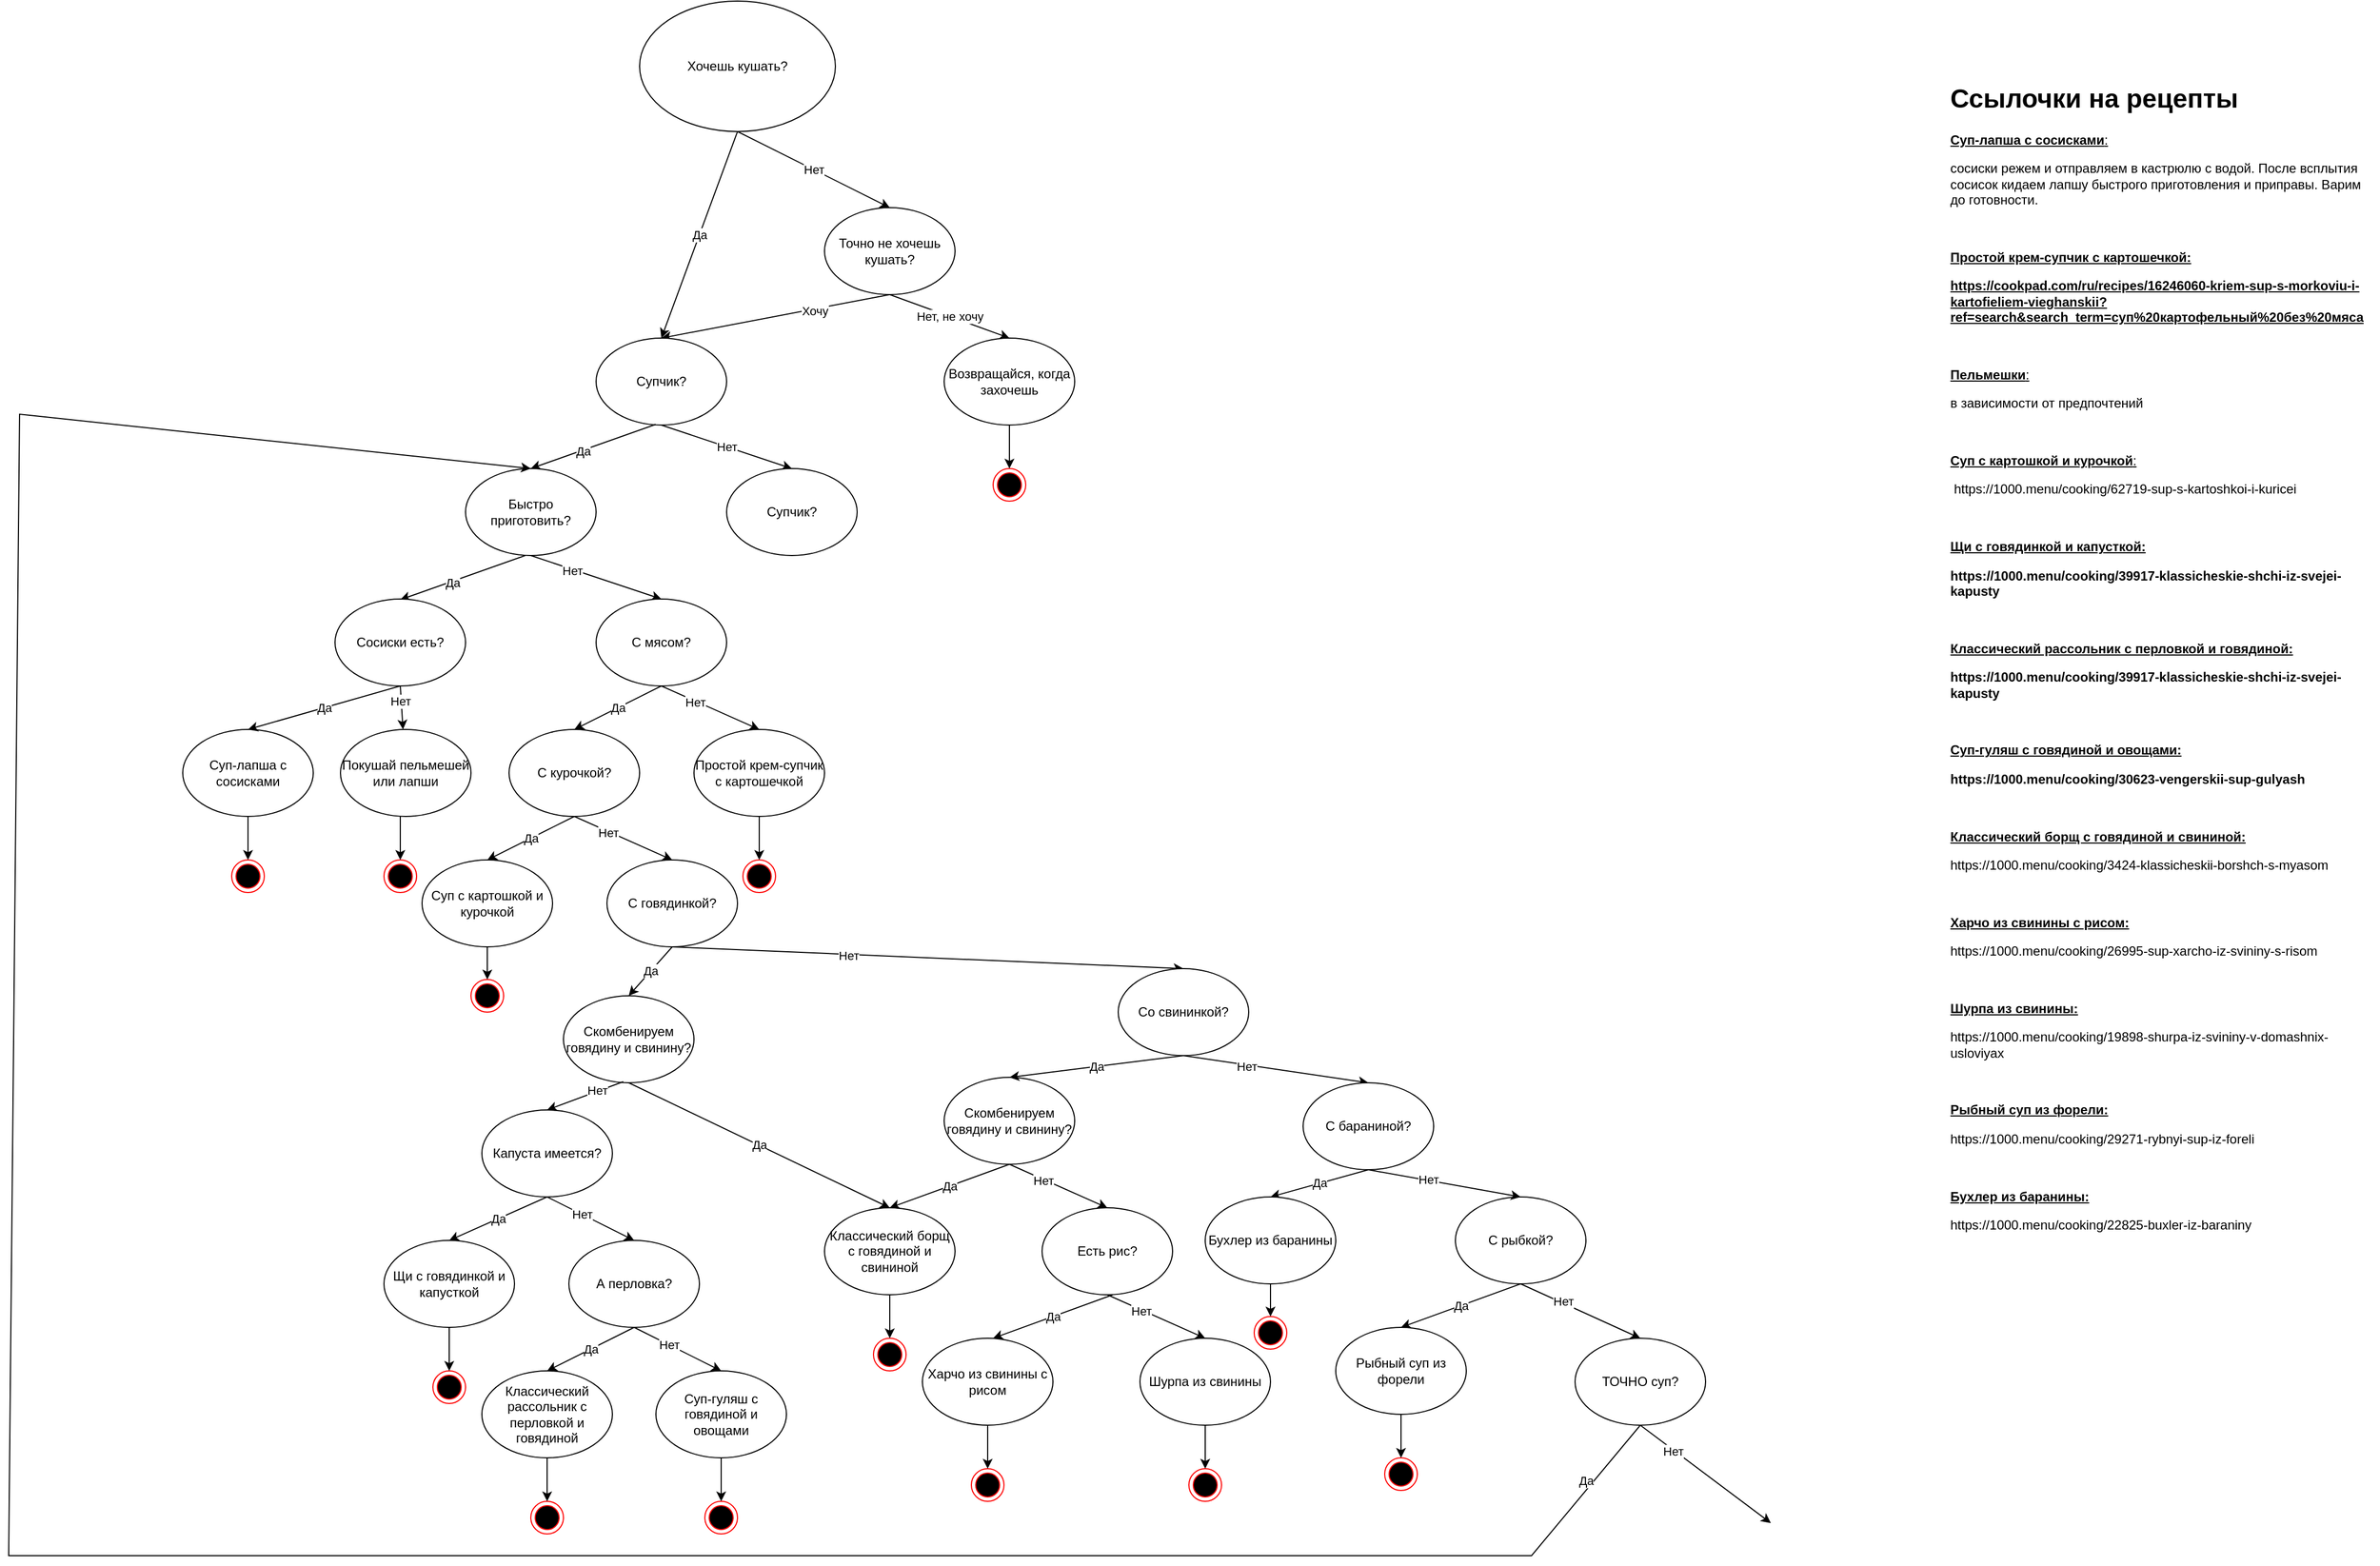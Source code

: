 <mxfile version="18.0.1" type="device"><diagram id="aSUu9CvoTL2ogXZWvCYk" name="Страница 1"><mxGraphModel dx="1897" dy="857" grid="1" gridSize="10" guides="1" tooltips="1" connect="1" arrows="1" fold="1" page="1" pageScale="1" pageWidth="827" pageHeight="1169" math="0" shadow="0"><root><mxCell id="0"/><mxCell id="1" parent="0"/><mxCell id="ZZ6cBHZ-ORdlMyZeml8o-1" value="Хочешь кушать?" style="ellipse;whiteSpace=wrap;html=1;" parent="1" vertex="1"><mxGeometry x="140" y="50" width="180" height="120" as="geometry"/></mxCell><mxCell id="ZZ6cBHZ-ORdlMyZeml8o-2" value="Да" style="endArrow=classic;html=1;rounded=0;exitX=0.5;exitY=1;exitDx=0;exitDy=0;entryX=0.5;entryY=0;entryDx=0;entryDy=0;" parent="1" source="ZZ6cBHZ-ORdlMyZeml8o-1" target="ZZ6cBHZ-ORdlMyZeml8o-11" edge="1"><mxGeometry width="50" height="50" relative="1" as="geometry"><mxPoint x="190" y="270" as="sourcePoint"/><mxPoint x="160" y="360" as="targetPoint"/></mxGeometry></mxCell><mxCell id="ZZ6cBHZ-ORdlMyZeml8o-3" value="Нет" style="endArrow=classic;html=1;rounded=0;exitX=0.5;exitY=1;exitDx=0;exitDy=0;entryX=0.5;entryY=0;entryDx=0;entryDy=0;" parent="1" source="ZZ6cBHZ-ORdlMyZeml8o-1" target="ZZ6cBHZ-ORdlMyZeml8o-4" edge="1"><mxGeometry width="50" height="50" relative="1" as="geometry"><mxPoint x="290" y="300" as="sourcePoint"/><mxPoint x="360" y="240" as="targetPoint"/></mxGeometry></mxCell><mxCell id="ZZ6cBHZ-ORdlMyZeml8o-4" value="Точно не хочешь кушать?" style="ellipse;whiteSpace=wrap;html=1;" parent="1" vertex="1"><mxGeometry x="310" y="240" width="120" height="80" as="geometry"/></mxCell><mxCell id="ZZ6cBHZ-ORdlMyZeml8o-5" value="" style="endArrow=classic;html=1;rounded=0;exitX=0.5;exitY=1;exitDx=0;exitDy=0;entryX=0.5;entryY=0;entryDx=0;entryDy=0;" parent="1" source="ZZ6cBHZ-ORdlMyZeml8o-4" target="ZZ6cBHZ-ORdlMyZeml8o-11" edge="1"><mxGeometry width="50" height="50" relative="1" as="geometry"><mxPoint x="400" y="410" as="sourcePoint"/><mxPoint x="160" y="360" as="targetPoint"/></mxGeometry></mxCell><mxCell id="ZZ6cBHZ-ORdlMyZeml8o-8" value="Хочу" style="edgeLabel;html=1;align=center;verticalAlign=middle;resizable=0;points=[];" parent="ZZ6cBHZ-ORdlMyZeml8o-5" vertex="1" connectable="0"><mxGeometry x="-0.342" y="2" relative="1" as="geometry"><mxPoint as="offset"/></mxGeometry></mxCell><mxCell id="ZZ6cBHZ-ORdlMyZeml8o-6" value="Нет, не хочу" style="endArrow=classic;html=1;rounded=0;entryX=0.5;entryY=0;entryDx=0;entryDy=0;" parent="1" target="ZZ6cBHZ-ORdlMyZeml8o-7" edge="1"><mxGeometry width="50" height="50" relative="1" as="geometry"><mxPoint x="370" y="320" as="sourcePoint"/><mxPoint x="480" y="360" as="targetPoint"/></mxGeometry></mxCell><mxCell id="ZZ6cBHZ-ORdlMyZeml8o-7" value="Возвращайся, когда захочешь" style="ellipse;whiteSpace=wrap;html=1;" parent="1" vertex="1"><mxGeometry x="420" y="360" width="120" height="80" as="geometry"/></mxCell><mxCell id="ZZ6cBHZ-ORdlMyZeml8o-9" value="" style="ellipse;html=1;shape=endState;fillColor=#000000;strokeColor=#ff0000;" parent="1" vertex="1"><mxGeometry x="465" y="480" width="30" height="30" as="geometry"/></mxCell><mxCell id="ZZ6cBHZ-ORdlMyZeml8o-10" value="" style="endArrow=classic;html=1;rounded=0;exitX=0.5;exitY=1;exitDx=0;exitDy=0;entryX=0.5;entryY=0;entryDx=0;entryDy=0;" parent="1" source="ZZ6cBHZ-ORdlMyZeml8o-7" target="ZZ6cBHZ-ORdlMyZeml8o-9" edge="1"><mxGeometry width="50" height="50" relative="1" as="geometry"><mxPoint x="570" y="500" as="sourcePoint"/><mxPoint x="620" y="450" as="targetPoint"/></mxGeometry></mxCell><mxCell id="ZZ6cBHZ-ORdlMyZeml8o-11" value="Супчик?" style="ellipse;whiteSpace=wrap;html=1;" parent="1" vertex="1"><mxGeometry x="100" y="360" width="120" height="80" as="geometry"/></mxCell><mxCell id="ZZ6cBHZ-ORdlMyZeml8o-12" value="" style="endArrow=classic;html=1;rounded=0;exitX=0.457;exitY=0.992;exitDx=0;exitDy=0;exitPerimeter=0;entryX=0.5;entryY=0;entryDx=0;entryDy=0;" parent="1" source="ZZ6cBHZ-ORdlMyZeml8o-11" target="ZZ6cBHZ-ORdlMyZeml8o-14" edge="1"><mxGeometry width="50" height="50" relative="1" as="geometry"><mxPoint x="230" y="560" as="sourcePoint"/><mxPoint x="40" y="480" as="targetPoint"/></mxGeometry></mxCell><mxCell id="ZZ6cBHZ-ORdlMyZeml8o-16" value="Да" style="edgeLabel;html=1;align=center;verticalAlign=middle;resizable=0;points=[];" parent="ZZ6cBHZ-ORdlMyZeml8o-12" vertex="1" connectable="0"><mxGeometry x="0.162" y="1" relative="1" as="geometry"><mxPoint as="offset"/></mxGeometry></mxCell><mxCell id="ZZ6cBHZ-ORdlMyZeml8o-13" value="Нет" style="endArrow=classic;html=1;rounded=0;exitX=0.5;exitY=1;exitDx=0;exitDy=0;entryX=0.5;entryY=0;entryDx=0;entryDy=0;" parent="1" source="ZZ6cBHZ-ORdlMyZeml8o-11" target="ZZ6cBHZ-ORdlMyZeml8o-15" edge="1"><mxGeometry width="50" height="50" relative="1" as="geometry"><mxPoint x="164.84" y="449.36" as="sourcePoint"/><mxPoint x="280" y="480" as="targetPoint"/></mxGeometry></mxCell><mxCell id="ZZ6cBHZ-ORdlMyZeml8o-14" value="Быстро приготовить?" style="ellipse;whiteSpace=wrap;html=1;" parent="1" vertex="1"><mxGeometry x="-20" y="480" width="120" height="80" as="geometry"/></mxCell><mxCell id="ZZ6cBHZ-ORdlMyZeml8o-15" value="Супчик?" style="ellipse;whiteSpace=wrap;html=1;" parent="1" vertex="1"><mxGeometry x="220" y="480" width="120" height="80" as="geometry"/></mxCell><mxCell id="ZZ6cBHZ-ORdlMyZeml8o-17" value="" style="endArrow=classic;html=1;rounded=0;exitX=0.457;exitY=0.992;exitDx=0;exitDy=0;exitPerimeter=0;entryX=0.5;entryY=0;entryDx=0;entryDy=0;" parent="1" edge="1"><mxGeometry width="50" height="50" relative="1" as="geometry"><mxPoint x="34.84" y="560.0" as="sourcePoint"/><mxPoint x="-80" y="600.64" as="targetPoint"/></mxGeometry></mxCell><mxCell id="ZZ6cBHZ-ORdlMyZeml8o-18" value="Да" style="edgeLabel;html=1;align=center;verticalAlign=middle;resizable=0;points=[];" parent="ZZ6cBHZ-ORdlMyZeml8o-17" vertex="1" connectable="0"><mxGeometry x="0.162" y="1" relative="1" as="geometry"><mxPoint as="offset"/></mxGeometry></mxCell><mxCell id="ZZ6cBHZ-ORdlMyZeml8o-19" value="Суп-лапша с сосисками" style="ellipse;whiteSpace=wrap;html=1;" parent="1" vertex="1"><mxGeometry x="-280" y="720" width="120" height="80" as="geometry"/></mxCell><mxCell id="ZZ6cBHZ-ORdlMyZeml8o-22" value="" style="endArrow=classic;html=1;rounded=0;exitX=0.5;exitY=1;exitDx=0;exitDy=0;entryX=0.5;entryY=0;entryDx=0;entryDy=0;" parent="1" edge="1"><mxGeometry width="50" height="50" relative="1" as="geometry"><mxPoint x="40" y="560" as="sourcePoint"/><mxPoint x="160" y="600" as="targetPoint"/></mxGeometry></mxCell><mxCell id="ZZ6cBHZ-ORdlMyZeml8o-23" value="Нет" style="edgeLabel;html=1;align=center;verticalAlign=middle;resizable=0;points=[];" parent="ZZ6cBHZ-ORdlMyZeml8o-22" vertex="1" connectable="0"><mxGeometry x="-0.368" y="-1" relative="1" as="geometry"><mxPoint as="offset"/></mxGeometry></mxCell><mxCell id="ZZ6cBHZ-ORdlMyZeml8o-24" value="С мясом?" style="ellipse;whiteSpace=wrap;html=1;" parent="1" vertex="1"><mxGeometry x="100" y="600" width="120" height="80" as="geometry"/></mxCell><mxCell id="ZZ6cBHZ-ORdlMyZeml8o-25" value="" style="endArrow=classic;html=1;rounded=0;exitX=0.5;exitY=1;exitDx=0;exitDy=0;" parent="1" source="ZZ6cBHZ-ORdlMyZeml8o-24" edge="1"><mxGeometry width="50" height="50" relative="1" as="geometry"><mxPoint x="200" y="770" as="sourcePoint"/><mxPoint x="250" y="720" as="targetPoint"/></mxGeometry></mxCell><mxCell id="ZZ6cBHZ-ORdlMyZeml8o-27" value="Нет" style="edgeLabel;html=1;align=center;verticalAlign=middle;resizable=0;points=[];" parent="ZZ6cBHZ-ORdlMyZeml8o-25" vertex="1" connectable="0"><mxGeometry x="-0.312" y="-1" relative="1" as="geometry"><mxPoint as="offset"/></mxGeometry></mxCell><mxCell id="ZZ6cBHZ-ORdlMyZeml8o-26" value="Простой крем-супчик с картошечкой" style="ellipse;whiteSpace=wrap;html=1;" parent="1" vertex="1"><mxGeometry x="190" y="720" width="120" height="80" as="geometry"/></mxCell><mxCell id="ZZ6cBHZ-ORdlMyZeml8o-28" value="Да" style="endArrow=classic;html=1;rounded=0;" parent="1" edge="1"><mxGeometry width="50" height="50" relative="1" as="geometry"><mxPoint x="160" y="680" as="sourcePoint"/><mxPoint x="80" y="720" as="targetPoint"/></mxGeometry></mxCell><mxCell id="ZZ6cBHZ-ORdlMyZeml8o-29" value="С курочкой?" style="ellipse;whiteSpace=wrap;html=1;" parent="1" vertex="1"><mxGeometry x="20" y="720" width="120" height="80" as="geometry"/></mxCell><mxCell id="ZZ6cBHZ-ORdlMyZeml8o-31" value="Да" style="endArrow=classic;html=1;rounded=0;" parent="1" edge="1"><mxGeometry width="50" height="50" relative="1" as="geometry"><mxPoint x="80" y="800" as="sourcePoint"/><mxPoint y="840" as="targetPoint"/></mxGeometry></mxCell><mxCell id="ZZ6cBHZ-ORdlMyZeml8o-32" value="Суп с картошкой и курочкой" style="ellipse;whiteSpace=wrap;html=1;" parent="1" vertex="1"><mxGeometry x="-60" y="840" width="120" height="80" as="geometry"/></mxCell><mxCell id="ZZ6cBHZ-ORdlMyZeml8o-33" value="" style="endArrow=classic;html=1;rounded=0;exitX=0.5;exitY=1;exitDx=0;exitDy=0;" parent="1" edge="1"><mxGeometry width="50" height="50" relative="1" as="geometry"><mxPoint x="80" y="800" as="sourcePoint"/><mxPoint x="170" y="840" as="targetPoint"/></mxGeometry></mxCell><mxCell id="ZZ6cBHZ-ORdlMyZeml8o-34" value="Нет" style="edgeLabel;html=1;align=center;verticalAlign=middle;resizable=0;points=[];" parent="ZZ6cBHZ-ORdlMyZeml8o-33" vertex="1" connectable="0"><mxGeometry x="-0.312" y="-1" relative="1" as="geometry"><mxPoint as="offset"/></mxGeometry></mxCell><mxCell id="ZZ6cBHZ-ORdlMyZeml8o-35" value="С говядинкой?" style="ellipse;whiteSpace=wrap;html=1;" parent="1" vertex="1"><mxGeometry x="110" y="840" width="120" height="80" as="geometry"/></mxCell><mxCell id="ZZ6cBHZ-ORdlMyZeml8o-36" value="Да" style="endArrow=classic;html=1;rounded=0;entryX=0.5;entryY=0;entryDx=0;entryDy=0;" parent="1" target="ZZ6cBHZ-ORdlMyZeml8o-74" edge="1"><mxGeometry width="50" height="50" relative="1" as="geometry"><mxPoint x="170" y="920" as="sourcePoint"/><mxPoint x="90" y="960" as="targetPoint"/></mxGeometry></mxCell><mxCell id="ZZ6cBHZ-ORdlMyZeml8o-37" value="Капуста имеется?" style="ellipse;whiteSpace=wrap;html=1;" parent="1" vertex="1"><mxGeometry x="-5" y="1070" width="120" height="80" as="geometry"/></mxCell><mxCell id="ZZ6cBHZ-ORdlMyZeml8o-39" value="Щи с говядинкой и капусткой" style="ellipse;whiteSpace=wrap;html=1;" parent="1" vertex="1"><mxGeometry x="-95" y="1190" width="120" height="80" as="geometry"/></mxCell><mxCell id="ZZ6cBHZ-ORdlMyZeml8o-40" value="" style="ellipse;html=1;shape=endState;fillColor=#000000;strokeColor=#ff0000;" parent="1" vertex="1"><mxGeometry x="-235" y="840" width="30" height="30" as="geometry"/></mxCell><mxCell id="ZZ6cBHZ-ORdlMyZeml8o-41" value="" style="endArrow=classic;html=1;rounded=0;exitX=0.5;exitY=1;exitDx=0;exitDy=0;entryX=0.5;entryY=0;entryDx=0;entryDy=0;" parent="1" target="ZZ6cBHZ-ORdlMyZeml8o-40" edge="1"><mxGeometry width="50" height="50" relative="1" as="geometry"><mxPoint x="-220" y="800" as="sourcePoint"/><mxPoint x="-80" y="810" as="targetPoint"/></mxGeometry></mxCell><mxCell id="ZZ6cBHZ-ORdlMyZeml8o-42" value="" style="ellipse;html=1;shape=endState;fillColor=#000000;strokeColor=#ff0000;" parent="1" vertex="1"><mxGeometry x="235" y="840" width="30" height="30" as="geometry"/></mxCell><mxCell id="ZZ6cBHZ-ORdlMyZeml8o-43" value="" style="endArrow=classic;html=1;rounded=0;exitX=0.5;exitY=1;exitDx=0;exitDy=0;entryX=0.5;entryY=0;entryDx=0;entryDy=0;" parent="1" target="ZZ6cBHZ-ORdlMyZeml8o-42" edge="1"><mxGeometry width="50" height="50" relative="1" as="geometry"><mxPoint x="250" y="800" as="sourcePoint"/><mxPoint x="390" y="810" as="targetPoint"/></mxGeometry></mxCell><mxCell id="ZZ6cBHZ-ORdlMyZeml8o-44" value="" style="ellipse;html=1;shape=endState;fillColor=#000000;strokeColor=#ff0000;" parent="1" vertex="1"><mxGeometry x="-15" y="950" width="30" height="30" as="geometry"/></mxCell><mxCell id="ZZ6cBHZ-ORdlMyZeml8o-45" value="" style="endArrow=classic;html=1;rounded=0;exitX=0.5;exitY=1;exitDx=0;exitDy=0;entryX=0.5;entryY=0;entryDx=0;entryDy=0;" parent="1" target="ZZ6cBHZ-ORdlMyZeml8o-44" edge="1"><mxGeometry width="50" height="50" relative="1" as="geometry"><mxPoint y="920" as="sourcePoint"/><mxPoint x="140" y="930" as="targetPoint"/></mxGeometry></mxCell><mxCell id="ZZ6cBHZ-ORdlMyZeml8o-46" value="" style="ellipse;html=1;shape=endState;fillColor=#000000;strokeColor=#ff0000;" parent="1" vertex="1"><mxGeometry x="-50" y="1310" width="30" height="30" as="geometry"/></mxCell><mxCell id="ZZ6cBHZ-ORdlMyZeml8o-47" value="" style="endArrow=classic;html=1;rounded=0;exitX=0.5;exitY=1;exitDx=0;exitDy=0;entryX=0.5;entryY=0;entryDx=0;entryDy=0;" parent="1" source="ZZ6cBHZ-ORdlMyZeml8o-39" target="ZZ6cBHZ-ORdlMyZeml8o-46" edge="1"><mxGeometry width="50" height="50" relative="1" as="geometry"><mxPoint x="-275" y="1020" as="sourcePoint"/><mxPoint x="-135" y="1030" as="targetPoint"/></mxGeometry></mxCell><mxCell id="ZZ6cBHZ-ORdlMyZeml8o-51" value="Да" style="endArrow=classic;html=1;rounded=0;" parent="1" edge="1"><mxGeometry width="50" height="50" relative="1" as="geometry"><mxPoint x="135" y="1270" as="sourcePoint"/><mxPoint x="55" y="1310" as="targetPoint"/></mxGeometry></mxCell><mxCell id="ZZ6cBHZ-ORdlMyZeml8o-52" value="" style="endArrow=classic;html=1;rounded=0;exitX=0.5;exitY=1;exitDx=0;exitDy=0;" parent="1" edge="1"><mxGeometry width="50" height="50" relative="1" as="geometry"><mxPoint x="135" y="1270" as="sourcePoint"/><mxPoint x="215" y="1310" as="targetPoint"/></mxGeometry></mxCell><mxCell id="ZZ6cBHZ-ORdlMyZeml8o-53" value="Нет" style="edgeLabel;html=1;align=center;verticalAlign=middle;resizable=0;points=[];" parent="ZZ6cBHZ-ORdlMyZeml8o-52" vertex="1" connectable="0"><mxGeometry x="-0.208" relative="1" as="geometry"><mxPoint as="offset"/></mxGeometry></mxCell><mxCell id="ZZ6cBHZ-ORdlMyZeml8o-54" value="Классический рассольник с перловкой и говядиной" style="ellipse;whiteSpace=wrap;html=1;" parent="1" vertex="1"><mxGeometry x="-5" y="1310" width="120" height="80" as="geometry"/></mxCell><mxCell id="ZZ6cBHZ-ORdlMyZeml8o-55" value="" style="ellipse;html=1;shape=endState;fillColor=#000000;strokeColor=#ff0000;" parent="1" vertex="1"><mxGeometry x="40" y="1430" width="30" height="30" as="geometry"/></mxCell><mxCell id="ZZ6cBHZ-ORdlMyZeml8o-56" value="" style="endArrow=classic;html=1;rounded=0;exitX=0.5;exitY=1;exitDx=0;exitDy=0;entryX=0.5;entryY=0;entryDx=0;entryDy=0;" parent="1" target="ZZ6cBHZ-ORdlMyZeml8o-55" edge="1"><mxGeometry width="50" height="50" relative="1" as="geometry"><mxPoint x="55" y="1390" as="sourcePoint"/><mxPoint x="195" y="1400" as="targetPoint"/></mxGeometry></mxCell><mxCell id="ZZ6cBHZ-ORdlMyZeml8o-57" value="Суп-гуляш с говядиной и овощами" style="ellipse;whiteSpace=wrap;html=1;" parent="1" vertex="1"><mxGeometry x="155" y="1310" width="120" height="80" as="geometry"/></mxCell><mxCell id="ZZ6cBHZ-ORdlMyZeml8o-58" value="&lt;h1&gt;Ссылочки на рецепты&lt;/h1&gt;&lt;p&gt;&lt;u&gt;&lt;b&gt;Суп-лапша с сосисками&lt;/b&gt;:&lt;/u&gt;&amp;nbsp;&lt;/p&gt;&lt;p&gt;сосиски режем и отправляем в кастрюлю с водой. После всплытия сосисок кидаем лапшу быстрого приготовления и приправы. Варим до готовности.&lt;/p&gt;&lt;p&gt;&lt;br&gt;&lt;/p&gt;&lt;p&gt;&lt;span style=&quot;text-align: center;&quot;&gt;&lt;b&gt;&lt;u&gt;Простой крем-супчик с картошечкой:&lt;/u&gt;&lt;/b&gt;&lt;/span&gt;&lt;br&gt;&lt;/p&gt;&lt;p&gt;&lt;span style=&quot;text-align: center;&quot;&gt;&lt;u style=&quot;&quot;&gt;&lt;b&gt;https://cookpad.com/ru/recipes/16246060-kriem-sup-s-morkoviu-i-kartofieliem-vieghanskii?ref=search&amp;amp;search_term=суп%20картофельный%20без%20мяса&lt;/b&gt;&lt;br&gt;&lt;/u&gt;&lt;/span&gt;&lt;/p&gt;&lt;p&gt;&lt;br&gt;&lt;/p&gt;&lt;p&gt;&lt;u&gt;&lt;b&gt;Пельмешки&lt;/b&gt;:&lt;/u&gt;&amp;nbsp;&lt;/p&gt;&lt;p&gt;в зависимости от предпочтений&lt;/p&gt;&lt;p&gt;&lt;br&gt;&lt;/p&gt;&lt;p&gt;&lt;u&gt;&lt;b&gt;Суп с картошкой и курочкой&lt;/b&gt;:&lt;/u&gt;&lt;/p&gt;&lt;p&gt;&amp;nbsp;https://1000.menu/cooking/62719-sup-s-kartoshkoi-i-kuricei&lt;/p&gt;&lt;p&gt;&lt;br&gt;&lt;/p&gt;&lt;p&gt;&lt;b&gt;&lt;u&gt;Щи с говядинкой и капусткой:&lt;/u&gt;&lt;/b&gt;&lt;/p&gt;&lt;p&gt;&lt;b&gt;https://1000.menu/cooking/39917-klassicheskie-shchi-iz-svejei-kapusty&lt;/b&gt;&lt;br&gt;&lt;/p&gt;&lt;p&gt;&lt;b&gt;&lt;br&gt;&lt;/b&gt;&lt;/p&gt;&lt;p&gt;&lt;span style=&quot;text-align: center;&quot;&gt;&lt;b&gt;&lt;u&gt;Классический рассольник с перловкой и говядиной:&lt;/u&gt;&lt;/b&gt;&lt;/span&gt;&lt;b&gt;&lt;br&gt;&lt;/b&gt;&lt;/p&gt;&lt;p&gt;&lt;span style=&quot;text-align: center;&quot;&gt;&lt;b&gt;https://1000.menu/cooking/39917-klassicheskie-shchi-iz-svejei-kapusty&lt;/b&gt;&lt;br&gt;&lt;/span&gt;&lt;/p&gt;&lt;p&gt;&lt;span style=&quot;text-align: center;&quot;&gt;&lt;b&gt;&lt;br&gt;&lt;/b&gt;&lt;/span&gt;&lt;/p&gt;&lt;p&gt;&lt;span style=&quot;text-align: center;&quot;&gt;&lt;b&gt;&lt;u&gt;Суп-гуляш с говядиной и овощами:&lt;/u&gt;&lt;/b&gt;&lt;/span&gt;&lt;span style=&quot;text-align: center;&quot;&gt;&lt;b&gt;&lt;br&gt;&lt;/b&gt;&lt;/span&gt;&lt;/p&gt;&lt;p&gt;&lt;span style=&quot;text-align: center;&quot;&gt;&lt;b&gt;https://1000.menu/cooking/30623-vengerskii-sup-gulyash&lt;/b&gt;&lt;br&gt;&lt;/span&gt;&lt;/p&gt;&lt;p&gt;&lt;span style=&quot;text-align: center;&quot;&gt;&lt;b&gt;&lt;br&gt;&lt;/b&gt;&lt;/span&gt;&lt;/p&gt;&lt;p&gt;&lt;span style=&quot;text-align: center;&quot;&gt;&lt;u&gt;&lt;b&gt;Классический борщ с говядиной и свининой:&lt;/b&gt;&lt;/u&gt;&lt;/span&gt;&lt;span style=&quot;text-align: center;&quot;&gt;&lt;b&gt;&lt;br&gt;&lt;/b&gt;&lt;/span&gt;&lt;/p&gt;&lt;p&gt;&lt;span style=&quot;text-align: center;&quot;&gt;https://1000.menu/cooking/3424-klassicheskii-borshch-s-myasom&lt;br&gt;&lt;/span&gt;&lt;/p&gt;&lt;p&gt;&lt;span style=&quot;text-align: center;&quot;&gt;&lt;br&gt;&lt;/span&gt;&lt;/p&gt;&lt;p&gt;&lt;span style=&quot;text-align: center;&quot;&gt;&lt;b&gt;&lt;u&gt;Харчо из свинины с рисом:&lt;/u&gt;&lt;/b&gt;&lt;/span&gt;&lt;span style=&quot;text-align: center;&quot;&gt;&lt;br&gt;&lt;/span&gt;&lt;/p&gt;&lt;p&gt;&lt;span style=&quot;text-align: center; background-color: initial;&quot;&gt;https://1000.menu/cooking/26995-sup-xarcho-iz-svininy-s-risom&lt;/span&gt;&lt;br&gt;&lt;/p&gt;&lt;p&gt;&lt;span style=&quot;text-align: center;&quot;&gt;&lt;br&gt;&lt;/span&gt;&lt;/p&gt;&lt;p&gt;&lt;span style=&quot;text-align: center;&quot;&gt;&lt;b&gt;&lt;u&gt;Шурпа из свинины:&lt;/u&gt;&lt;/b&gt;&lt;/span&gt;&lt;span style=&quot;text-align: center;&quot;&gt;&lt;br&gt;&lt;/span&gt;&lt;/p&gt;&lt;p&gt;&lt;span style=&quot;text-align: center;&quot;&gt;https://1000.menu/cooking/19898-shurpa-iz-svininy-v-domashnix-usloviyax&lt;br&gt;&lt;/span&gt;&lt;/p&gt;&lt;p&gt;&lt;span style=&quot;text-align: center;&quot;&gt;&lt;br&gt;&lt;/span&gt;&lt;/p&gt;&lt;p&gt;&lt;span style=&quot;text-align: center;&quot;&gt;&lt;b&gt;&lt;u&gt;Рыбный суп из форели:&lt;/u&gt;&lt;/b&gt;&lt;/span&gt;&lt;span style=&quot;text-align: center;&quot;&gt;&lt;br&gt;&lt;/span&gt;&lt;/p&gt;&lt;p&gt;&lt;span style=&quot;text-align: center;&quot;&gt;https://1000.menu/cooking/29271-rybnyi-sup-iz-foreli&lt;br&gt;&lt;/span&gt;&lt;/p&gt;&lt;p&gt;&lt;span style=&quot;text-align: center;&quot;&gt;&lt;br&gt;&lt;/span&gt;&lt;/p&gt;&lt;p&gt;&lt;span style=&quot;text-align: center;&quot;&gt;&lt;b&gt;&lt;u&gt;Бухлер из баранины:&lt;/u&gt;&lt;/b&gt;&lt;/span&gt;&lt;span style=&quot;text-align: center;&quot;&gt;&lt;br&gt;&lt;/span&gt;&lt;/p&gt;&lt;p&gt;&lt;span style=&quot;text-align: center;&quot;&gt;https://1000.menu/cooking/22825-buxler-iz-baraniny&lt;br&gt;&lt;/span&gt;&lt;/p&gt;&lt;p&gt;&lt;span style=&quot;text-align: center;&quot;&gt;&lt;br&gt;&lt;/span&gt;&lt;/p&gt;&lt;p&gt;&lt;span style=&quot;text-align: center;&quot;&gt;&lt;br&gt;&lt;/span&gt;&lt;/p&gt;&lt;p&gt;&lt;span style=&quot;text-align: center;&quot;&gt;&lt;br&gt;&lt;/span&gt;&lt;/p&gt;" style="text;html=1;strokeColor=none;fillColor=none;spacing=5;spacingTop=-20;whiteSpace=wrap;overflow=hidden;rounded=0;" parent="1" vertex="1"><mxGeometry x="1340" y="120" width="399" height="1250" as="geometry"/></mxCell><mxCell id="ZZ6cBHZ-ORdlMyZeml8o-59" value="Сосиски есть?" style="ellipse;whiteSpace=wrap;html=1;" parent="1" vertex="1"><mxGeometry x="-140" y="600" width="120" height="80" as="geometry"/></mxCell><mxCell id="ZZ6cBHZ-ORdlMyZeml8o-61" value="" style="endArrow=classic;html=1;rounded=0;exitX=0.5;exitY=1;exitDx=0;exitDy=0;" parent="1" target="ZZ6cBHZ-ORdlMyZeml8o-63" edge="1"><mxGeometry width="50" height="50" relative="1" as="geometry"><mxPoint x="-80" y="680" as="sourcePoint"/><mxPoint x="10" y="720" as="targetPoint"/></mxGeometry></mxCell><mxCell id="ZZ6cBHZ-ORdlMyZeml8o-62" value="Нет" style="edgeLabel;html=1;align=center;verticalAlign=middle;resizable=0;points=[];" parent="ZZ6cBHZ-ORdlMyZeml8o-61" vertex="1" connectable="0"><mxGeometry x="-0.312" y="-1" relative="1" as="geometry"><mxPoint as="offset"/></mxGeometry></mxCell><mxCell id="ZZ6cBHZ-ORdlMyZeml8o-63" value="Покушай пельмешей или лапши" style="ellipse;whiteSpace=wrap;html=1;" parent="1" vertex="1"><mxGeometry x="-135" y="720" width="120" height="80" as="geometry"/></mxCell><mxCell id="ZZ6cBHZ-ORdlMyZeml8o-64" value="Да" style="endArrow=classic;html=1;rounded=0;entryX=0.5;entryY=0;entryDx=0;entryDy=0;" parent="1" target="ZZ6cBHZ-ORdlMyZeml8o-19" edge="1"><mxGeometry width="50" height="50" relative="1" as="geometry"><mxPoint x="-80" y="680" as="sourcePoint"/><mxPoint x="-270" y="600" as="targetPoint"/></mxGeometry></mxCell><mxCell id="ZZ6cBHZ-ORdlMyZeml8o-67" value="" style="ellipse;html=1;shape=endState;fillColor=#000000;strokeColor=#ff0000;" parent="1" vertex="1"><mxGeometry x="-95" y="840" width="30" height="30" as="geometry"/></mxCell><mxCell id="ZZ6cBHZ-ORdlMyZeml8o-68" value="" style="endArrow=classic;html=1;rounded=0;exitX=0.5;exitY=1;exitDx=0;exitDy=0;entryX=0.5;entryY=0;entryDx=0;entryDy=0;" parent="1" target="ZZ6cBHZ-ORdlMyZeml8o-67" edge="1"><mxGeometry width="50" height="50" relative="1" as="geometry"><mxPoint x="-80" y="800" as="sourcePoint"/><mxPoint x="60" y="810" as="targetPoint"/></mxGeometry></mxCell><mxCell id="ZZ6cBHZ-ORdlMyZeml8o-69" value="" style="ellipse;html=1;shape=endState;fillColor=#000000;strokeColor=#ff0000;" parent="1" vertex="1"><mxGeometry x="200" y="1430" width="30" height="30" as="geometry"/></mxCell><mxCell id="ZZ6cBHZ-ORdlMyZeml8o-70" value="" style="endArrow=classic;html=1;rounded=0;exitX=0.5;exitY=1;exitDx=0;exitDy=0;entryX=0.5;entryY=0;entryDx=0;entryDy=0;" parent="1" target="ZZ6cBHZ-ORdlMyZeml8o-69" edge="1"><mxGeometry width="50" height="50" relative="1" as="geometry"><mxPoint x="215" y="1390" as="sourcePoint"/><mxPoint x="355" y="1400" as="targetPoint"/></mxGeometry></mxCell><mxCell id="ZZ6cBHZ-ORdlMyZeml8o-71" value="" style="endArrow=classic;html=1;rounded=0;exitX=0.5;exitY=1;exitDx=0;exitDy=0;entryX=0.5;entryY=0;entryDx=0;entryDy=0;" parent="1" target="ZZ6cBHZ-ORdlMyZeml8o-73" edge="1"><mxGeometry width="50" height="50" relative="1" as="geometry"><mxPoint x="170" y="920" as="sourcePoint"/><mxPoint x="260" y="960" as="targetPoint"/></mxGeometry></mxCell><mxCell id="ZZ6cBHZ-ORdlMyZeml8o-72" value="Нет" style="edgeLabel;html=1;align=center;verticalAlign=middle;resizable=0;points=[];" parent="ZZ6cBHZ-ORdlMyZeml8o-71" vertex="1" connectable="0"><mxGeometry x="-0.312" y="-1" relative="1" as="geometry"><mxPoint as="offset"/></mxGeometry></mxCell><mxCell id="ZZ6cBHZ-ORdlMyZeml8o-73" value="Со свининкой?" style="ellipse;whiteSpace=wrap;html=1;" parent="1" vertex="1"><mxGeometry x="580" y="940" width="120" height="80" as="geometry"/></mxCell><mxCell id="ZZ6cBHZ-ORdlMyZeml8o-74" value="Скомбенируем говядину и свинину?" style="ellipse;whiteSpace=wrap;html=1;" parent="1" vertex="1"><mxGeometry x="70" y="965" width="120" height="80" as="geometry"/></mxCell><mxCell id="ZZ6cBHZ-ORdlMyZeml8o-75" value="Да" style="endArrow=classic;html=1;rounded=0;exitX=0.5;exitY=1;exitDx=0;exitDy=0;entryX=0.5;entryY=0;entryDx=0;entryDy=0;" parent="1" source="ZZ6cBHZ-ORdlMyZeml8o-37" target="ZZ6cBHZ-ORdlMyZeml8o-39" edge="1"><mxGeometry width="50" height="50" relative="1" as="geometry"><mxPoint x="76" y="1150" as="sourcePoint"/><mxPoint x="-4" y="1190" as="targetPoint"/></mxGeometry></mxCell><mxCell id="ZZ6cBHZ-ORdlMyZeml8o-78" value="" style="endArrow=classic;html=1;rounded=0;entryX=0.5;entryY=0;entryDx=0;entryDy=0;" parent="1" target="ZZ6cBHZ-ORdlMyZeml8o-117" edge="1"><mxGeometry width="50" height="50" relative="1" as="geometry"><mxPoint x="640" y="1020" as="sourcePoint"/><mxPoint x="910" y="1020" as="targetPoint"/></mxGeometry></mxCell><mxCell id="ZZ6cBHZ-ORdlMyZeml8o-79" value="Нет" style="edgeLabel;html=1;align=center;verticalAlign=middle;resizable=0;points=[];" parent="ZZ6cBHZ-ORdlMyZeml8o-78" vertex="1" connectable="0"><mxGeometry x="-0.312" y="-1" relative="1" as="geometry"><mxPoint as="offset"/></mxGeometry></mxCell><mxCell id="ZZ6cBHZ-ORdlMyZeml8o-80" value="Да" style="endArrow=classic;html=1;rounded=0;entryX=0.5;entryY=0;entryDx=0;entryDy=0;" parent="1" target="ZZ6cBHZ-ORdlMyZeml8o-81" edge="1"><mxGeometry width="50" height="50" relative="1" as="geometry"><mxPoint x="130" y="1045" as="sourcePoint"/><mxPoint x="310" y="1090" as="targetPoint"/></mxGeometry></mxCell><mxCell id="ZZ6cBHZ-ORdlMyZeml8o-81" value="Классический борщ с говядиной и свининой" style="ellipse;whiteSpace=wrap;html=1;" parent="1" vertex="1"><mxGeometry x="310" y="1160" width="120" height="80" as="geometry"/></mxCell><mxCell id="ZZ6cBHZ-ORdlMyZeml8o-82" value="" style="ellipse;html=1;shape=endState;fillColor=#000000;strokeColor=#ff0000;" parent="1" vertex="1"><mxGeometry x="355" y="1280" width="30" height="30" as="geometry"/></mxCell><mxCell id="ZZ6cBHZ-ORdlMyZeml8o-83" value="" style="endArrow=classic;html=1;rounded=0;entryX=0.5;entryY=0;entryDx=0;entryDy=0;" parent="1" target="ZZ6cBHZ-ORdlMyZeml8o-82" edge="1"><mxGeometry width="50" height="50" relative="1" as="geometry"><mxPoint x="370" y="1240" as="sourcePoint"/><mxPoint x="510" y="1210" as="targetPoint"/></mxGeometry></mxCell><mxCell id="ZZ6cBHZ-ORdlMyZeml8o-84" value="" style="endArrow=classic;html=1;rounded=0;exitX=0.5;exitY=1;exitDx=0;exitDy=0;" parent="1" edge="1"><mxGeometry width="50" height="50" relative="1" as="geometry"><mxPoint x="55" y="1150" as="sourcePoint"/><mxPoint x="135" y="1190" as="targetPoint"/></mxGeometry></mxCell><mxCell id="ZZ6cBHZ-ORdlMyZeml8o-85" value="Нет" style="edgeLabel;html=1;align=center;verticalAlign=middle;resizable=0;points=[];" parent="ZZ6cBHZ-ORdlMyZeml8o-84" vertex="1" connectable="0"><mxGeometry x="-0.208" relative="1" as="geometry"><mxPoint as="offset"/></mxGeometry></mxCell><mxCell id="ZZ6cBHZ-ORdlMyZeml8o-86" value="А перловка?" style="ellipse;whiteSpace=wrap;html=1;" parent="1" vertex="1"><mxGeometry x="75" y="1190" width="120" height="80" as="geometry"/></mxCell><mxCell id="ZZ6cBHZ-ORdlMyZeml8o-87" value="" style="endArrow=classic;html=1;rounded=0;exitX=0.5;exitY=1;exitDx=0;exitDy=0;entryX=0.5;entryY=0;entryDx=0;entryDy=0;" parent="1" target="ZZ6cBHZ-ORdlMyZeml8o-37" edge="1"><mxGeometry width="50" height="50" relative="1" as="geometry"><mxPoint x="125" y="1044" as="sourcePoint"/><mxPoint x="215" y="1084" as="targetPoint"/></mxGeometry></mxCell><mxCell id="ZZ6cBHZ-ORdlMyZeml8o-88" value="Нет" style="edgeLabel;html=1;align=center;verticalAlign=middle;resizable=0;points=[];" parent="ZZ6cBHZ-ORdlMyZeml8o-87" vertex="1" connectable="0"><mxGeometry x="-0.312" y="-1" relative="1" as="geometry"><mxPoint as="offset"/></mxGeometry></mxCell><mxCell id="ZZ6cBHZ-ORdlMyZeml8o-89" value="Скомбенируем говядину и свинину?" style="ellipse;whiteSpace=wrap;html=1;" parent="1" vertex="1"><mxGeometry x="420" y="1040" width="120" height="80" as="geometry"/></mxCell><mxCell id="ZZ6cBHZ-ORdlMyZeml8o-90" value="Да" style="endArrow=classic;html=1;rounded=0;entryX=0.5;entryY=0;entryDx=0;entryDy=0;exitX=0.5;exitY=1;exitDx=0;exitDy=0;" parent="1" source="ZZ6cBHZ-ORdlMyZeml8o-89" target="ZZ6cBHZ-ORdlMyZeml8o-81" edge="1"><mxGeometry width="50" height="50" relative="1" as="geometry"><mxPoint x="605" y="1130" as="sourcePoint"/><mxPoint x="430" y="1190" as="targetPoint"/></mxGeometry></mxCell><mxCell id="ZZ6cBHZ-ORdlMyZeml8o-97" value="Да" style="endArrow=classic;html=1;rounded=0;entryX=0.5;entryY=0;entryDx=0;entryDy=0;exitX=0.5;exitY=1;exitDx=0;exitDy=0;" parent="1" source="ZZ6cBHZ-ORdlMyZeml8o-73" target="ZZ6cBHZ-ORdlMyZeml8o-89" edge="1"><mxGeometry width="50" height="50" relative="1" as="geometry"><mxPoint x="650" y="1030" as="sourcePoint"/><mxPoint x="570" y="1070" as="targetPoint"/></mxGeometry></mxCell><mxCell id="ZZ6cBHZ-ORdlMyZeml8o-98" value="Есть рис?" style="ellipse;whiteSpace=wrap;html=1;" parent="1" vertex="1"><mxGeometry x="510" y="1160" width="120" height="80" as="geometry"/></mxCell><mxCell id="ZZ6cBHZ-ORdlMyZeml8o-99" value="" style="endArrow=classic;html=1;rounded=0;exitX=0.5;exitY=1;exitDx=0;exitDy=0;" parent="1" edge="1"><mxGeometry width="50" height="50" relative="1" as="geometry"><mxPoint x="480" y="1120" as="sourcePoint"/><mxPoint x="570" y="1160" as="targetPoint"/></mxGeometry></mxCell><mxCell id="ZZ6cBHZ-ORdlMyZeml8o-100" value="Нет" style="edgeLabel;html=1;align=center;verticalAlign=middle;resizable=0;points=[];" parent="ZZ6cBHZ-ORdlMyZeml8o-99" vertex="1" connectable="0"><mxGeometry x="-0.312" y="-1" relative="1" as="geometry"><mxPoint as="offset"/></mxGeometry></mxCell><mxCell id="ZZ6cBHZ-ORdlMyZeml8o-101" value="Да" style="endArrow=classic;html=1;rounded=0;entryX=0.5;entryY=0;entryDx=0;entryDy=0;exitX=0.5;exitY=1;exitDx=0;exitDy=0;" parent="1" edge="1"><mxGeometry width="50" height="50" relative="1" as="geometry"><mxPoint x="575" y="1240.0" as="sourcePoint"/><mxPoint x="465" y="1280.0" as="targetPoint"/></mxGeometry></mxCell><mxCell id="ZZ6cBHZ-ORdlMyZeml8o-102" value="" style="endArrow=classic;html=1;rounded=0;exitX=0.5;exitY=1;exitDx=0;exitDy=0;" parent="1" edge="1"><mxGeometry width="50" height="50" relative="1" as="geometry"><mxPoint x="570" y="1240.0" as="sourcePoint"/><mxPoint x="660" y="1280.0" as="targetPoint"/></mxGeometry></mxCell><mxCell id="ZZ6cBHZ-ORdlMyZeml8o-103" value="Нет" style="edgeLabel;html=1;align=center;verticalAlign=middle;resizable=0;points=[];" parent="ZZ6cBHZ-ORdlMyZeml8o-102" vertex="1" connectable="0"><mxGeometry x="-0.312" y="-1" relative="1" as="geometry"><mxPoint as="offset"/></mxGeometry></mxCell><mxCell id="ZZ6cBHZ-ORdlMyZeml8o-104" value="Харчо из свинины с рисом" style="ellipse;whiteSpace=wrap;html=1;" parent="1" vertex="1"><mxGeometry x="400" y="1280" width="120" height="80" as="geometry"/></mxCell><mxCell id="ZZ6cBHZ-ORdlMyZeml8o-105" value="" style="ellipse;html=1;shape=endState;fillColor=#000000;strokeColor=#ff0000;" parent="1" vertex="1"><mxGeometry x="445" y="1400" width="30" height="30" as="geometry"/></mxCell><mxCell id="ZZ6cBHZ-ORdlMyZeml8o-106" value="" style="endArrow=classic;html=1;rounded=0;entryX=0.5;entryY=0;entryDx=0;entryDy=0;" parent="1" target="ZZ6cBHZ-ORdlMyZeml8o-105" edge="1"><mxGeometry width="50" height="50" relative="1" as="geometry"><mxPoint x="460" y="1360.0" as="sourcePoint"/><mxPoint x="600" y="1330" as="targetPoint"/></mxGeometry></mxCell><mxCell id="ZZ6cBHZ-ORdlMyZeml8o-107" value="Шурпа из свинины" style="ellipse;whiteSpace=wrap;html=1;" parent="1" vertex="1"><mxGeometry x="600" y="1280" width="120" height="80" as="geometry"/></mxCell><mxCell id="ZZ6cBHZ-ORdlMyZeml8o-108" value="" style="ellipse;html=1;shape=endState;fillColor=#000000;strokeColor=#ff0000;" parent="1" vertex="1"><mxGeometry x="645" y="1400" width="30" height="30" as="geometry"/></mxCell><mxCell id="ZZ6cBHZ-ORdlMyZeml8o-109" value="" style="endArrow=classic;html=1;rounded=0;entryX=0.5;entryY=0;entryDx=0;entryDy=0;" parent="1" target="ZZ6cBHZ-ORdlMyZeml8o-108" edge="1"><mxGeometry width="50" height="50" relative="1" as="geometry"><mxPoint x="660" y="1360" as="sourcePoint"/><mxPoint x="800" y="1330" as="targetPoint"/></mxGeometry></mxCell><mxCell id="ZZ6cBHZ-ORdlMyZeml8o-110" value="С рыбкой?" style="ellipse;whiteSpace=wrap;html=1;" parent="1" vertex="1"><mxGeometry x="890" y="1150" width="120" height="80" as="geometry"/></mxCell><mxCell id="ZZ6cBHZ-ORdlMyZeml8o-111" value="Да" style="endArrow=classic;html=1;rounded=0;entryX=0.5;entryY=0;entryDx=0;entryDy=0;exitX=0.5;exitY=1;exitDx=0;exitDy=0;" parent="1" edge="1"><mxGeometry width="50" height="50" relative="1" as="geometry"><mxPoint x="950" y="1230.0" as="sourcePoint"/><mxPoint x="840" y="1270.0" as="targetPoint"/></mxGeometry></mxCell><mxCell id="ZZ6cBHZ-ORdlMyZeml8o-112" value="Рыбный суп из форели" style="ellipse;whiteSpace=wrap;html=1;" parent="1" vertex="1"><mxGeometry x="780" y="1270" width="120" height="80" as="geometry"/></mxCell><mxCell id="ZZ6cBHZ-ORdlMyZeml8o-113" value="" style="ellipse;html=1;shape=endState;fillColor=#000000;strokeColor=#ff0000;" parent="1" vertex="1"><mxGeometry x="825" y="1390" width="30" height="30" as="geometry"/></mxCell><mxCell id="ZZ6cBHZ-ORdlMyZeml8o-114" value="" style="endArrow=classic;html=1;rounded=0;entryX=0.5;entryY=0;entryDx=0;entryDy=0;" parent="1" target="ZZ6cBHZ-ORdlMyZeml8o-113" edge="1"><mxGeometry width="50" height="50" relative="1" as="geometry"><mxPoint x="840" y="1350.0" as="sourcePoint"/><mxPoint x="980" y="1320" as="targetPoint"/></mxGeometry></mxCell><mxCell id="ZZ6cBHZ-ORdlMyZeml8o-115" value="" style="endArrow=classic;html=1;rounded=0;" parent="1" edge="1"><mxGeometry width="50" height="50" relative="1" as="geometry"><mxPoint x="950" y="1230" as="sourcePoint"/><mxPoint x="1060" y="1280" as="targetPoint"/></mxGeometry></mxCell><mxCell id="ZZ6cBHZ-ORdlMyZeml8o-124" value="Нет" style="edgeLabel;html=1;align=center;verticalAlign=middle;resizable=0;points=[];" parent="ZZ6cBHZ-ORdlMyZeml8o-115" vertex="1" connectable="0"><mxGeometry x="-0.305" y="2" relative="1" as="geometry"><mxPoint as="offset"/></mxGeometry></mxCell><mxCell id="ZZ6cBHZ-ORdlMyZeml8o-117" value="С бараниной?" style="ellipse;whiteSpace=wrap;html=1;" parent="1" vertex="1"><mxGeometry x="750" y="1045" width="120" height="80" as="geometry"/></mxCell><mxCell id="ZZ6cBHZ-ORdlMyZeml8o-118" value="Да" style="endArrow=classic;html=1;rounded=0;exitX=0.5;exitY=1;exitDx=0;exitDy=0;" parent="1" edge="1"><mxGeometry width="50" height="50" relative="1" as="geometry"><mxPoint x="810" y="1125.0" as="sourcePoint"/><mxPoint x="720" y="1150" as="targetPoint"/></mxGeometry></mxCell><mxCell id="ZZ6cBHZ-ORdlMyZeml8o-119" value="Бухлер из баранины" style="ellipse;whiteSpace=wrap;html=1;" parent="1" vertex="1"><mxGeometry x="660" y="1150" width="120" height="80" as="geometry"/></mxCell><mxCell id="ZZ6cBHZ-ORdlMyZeml8o-120" value="" style="ellipse;html=1;shape=endState;fillColor=#000000;strokeColor=#ff0000;" parent="1" vertex="1"><mxGeometry x="705" y="1260" width="30" height="30" as="geometry"/></mxCell><mxCell id="ZZ6cBHZ-ORdlMyZeml8o-121" value="" style="endArrow=classic;html=1;rounded=0;" parent="1" edge="1"><mxGeometry width="50" height="50" relative="1" as="geometry"><mxPoint x="720" y="1230.0" as="sourcePoint"/><mxPoint x="720" y="1260" as="targetPoint"/></mxGeometry></mxCell><mxCell id="ZZ6cBHZ-ORdlMyZeml8o-122" value="" style="endArrow=classic;html=1;rounded=0;exitX=0.5;exitY=1;exitDx=0;exitDy=0;entryX=0.5;entryY=0;entryDx=0;entryDy=0;" parent="1" source="ZZ6cBHZ-ORdlMyZeml8o-117" target="ZZ6cBHZ-ORdlMyZeml8o-110" edge="1"><mxGeometry width="50" height="50" relative="1" as="geometry"><mxPoint x="950" y="1100" as="sourcePoint"/><mxPoint x="1000" y="1050" as="targetPoint"/></mxGeometry></mxCell><mxCell id="ZZ6cBHZ-ORdlMyZeml8o-123" value="Нет" style="edgeLabel;html=1;align=center;verticalAlign=middle;resizable=0;points=[];" parent="ZZ6cBHZ-ORdlMyZeml8o-122" vertex="1" connectable="0"><mxGeometry x="-0.216" y="2" relative="1" as="geometry"><mxPoint y="1" as="offset"/></mxGeometry></mxCell><mxCell id="ZZ6cBHZ-ORdlMyZeml8o-125" value="ТОЧНО суп?" style="ellipse;whiteSpace=wrap;html=1;" parent="1" vertex="1"><mxGeometry x="1000" y="1280" width="120" height="80" as="geometry"/></mxCell><mxCell id="ZZ6cBHZ-ORdlMyZeml8o-126" value="Да" style="endArrow=classic;html=1;rounded=0;exitX=0.5;exitY=1;exitDx=0;exitDy=0;entryX=0.5;entryY=0;entryDx=0;entryDy=0;" parent="1" source="ZZ6cBHZ-ORdlMyZeml8o-125" target="ZZ6cBHZ-ORdlMyZeml8o-14" edge="1"><mxGeometry x="-0.954" y="-6" width="50" height="50" relative="1" as="geometry"><mxPoint x="960" y="1530" as="sourcePoint"/><mxPoint x="-430" y="300" as="targetPoint"/><Array as="points"><mxPoint x="960" y="1480"/><mxPoint x="-440" y="1480"/><mxPoint x="-430" y="430"/></Array><mxPoint as="offset"/></mxGeometry></mxCell><mxCell id="ZZ6cBHZ-ORdlMyZeml8o-127" value="" style="endArrow=classic;html=1;rounded=0;exitX=0.5;exitY=1;exitDx=0;exitDy=0;" parent="1" source="ZZ6cBHZ-ORdlMyZeml8o-125" edge="1"><mxGeometry width="50" height="50" relative="1" as="geometry"><mxPoint x="1180" y="1410" as="sourcePoint"/><mxPoint x="1180" y="1450" as="targetPoint"/></mxGeometry></mxCell><mxCell id="ZZ6cBHZ-ORdlMyZeml8o-128" value="Нет" style="edgeLabel;html=1;align=center;verticalAlign=middle;resizable=0;points=[];" parent="ZZ6cBHZ-ORdlMyZeml8o-127" vertex="1" connectable="0"><mxGeometry x="-0.487" y="-1" relative="1" as="geometry"><mxPoint as="offset"/></mxGeometry></mxCell></root></mxGraphModel></diagram></mxfile>